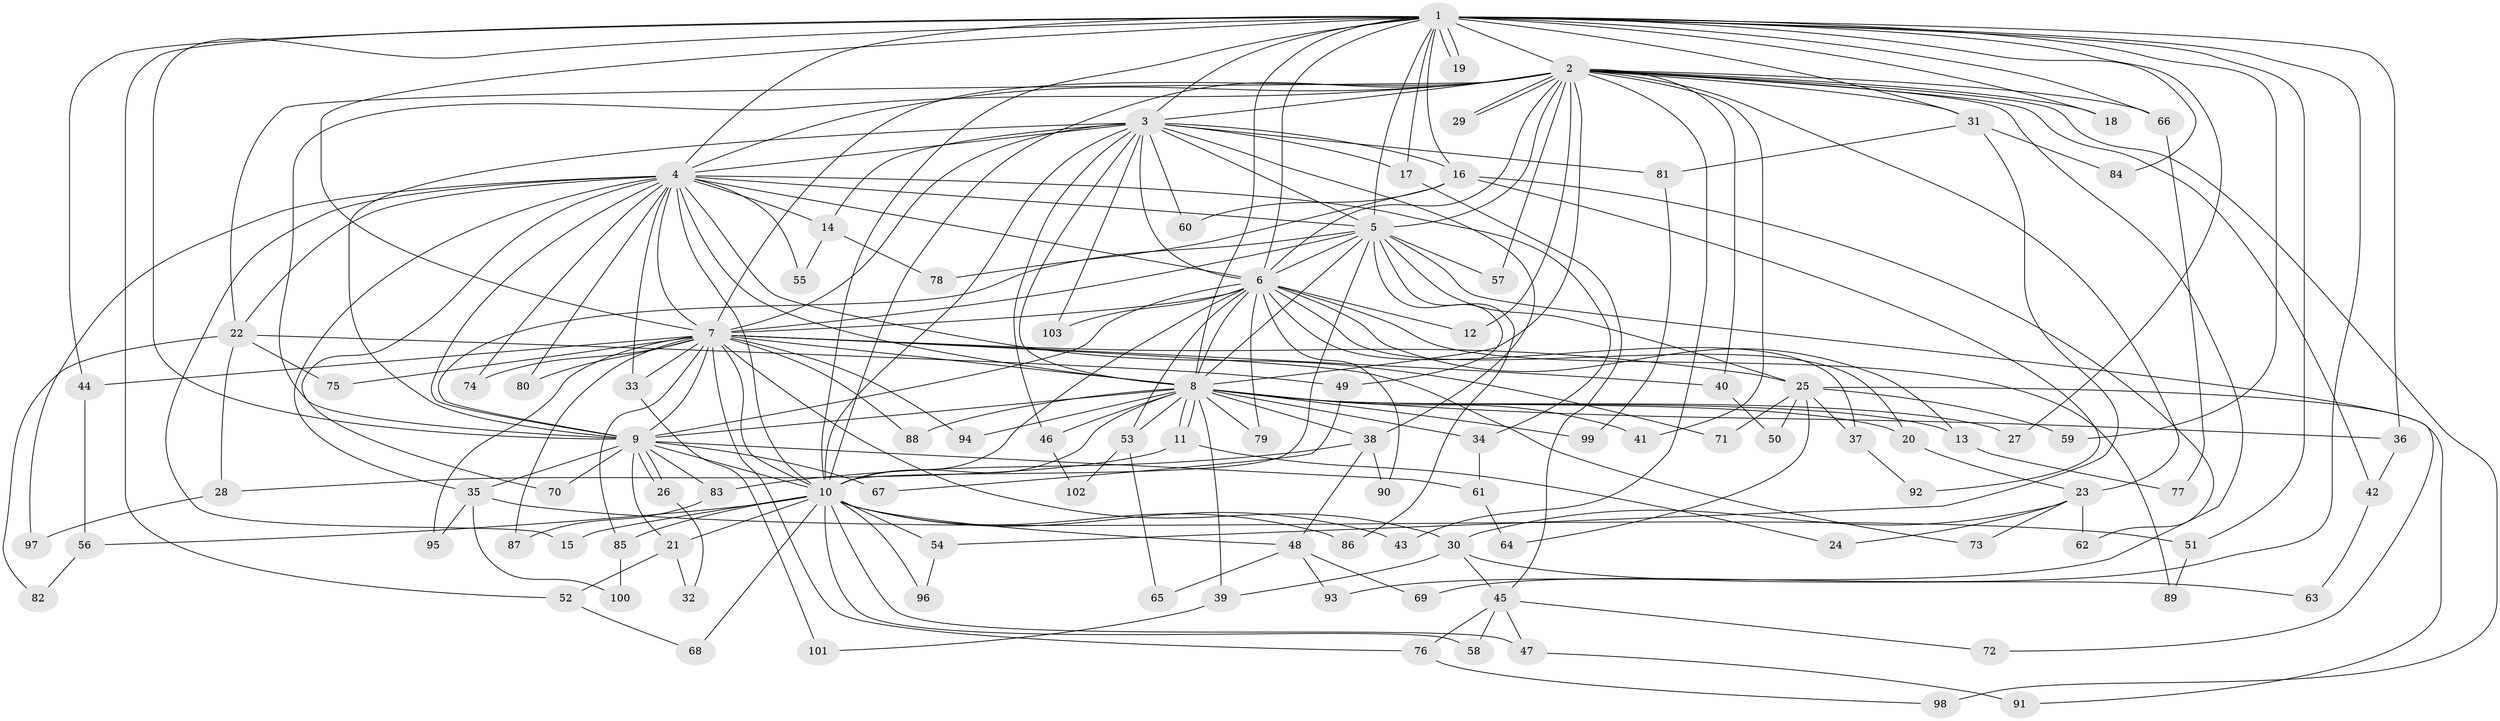 // coarse degree distribution, {12: 0.0136986301369863, 21: 0.0410958904109589, 3: 0.3287671232876712, 2: 0.3287671232876712, 1: 0.0273972602739726, 4: 0.0547945205479452, 5: 0.0684931506849315, 22: 0.0136986301369863, 15: 0.0273972602739726, 8: 0.0136986301369863, 6: 0.0410958904109589, 17: 0.0136986301369863, 16: 0.0136986301369863, 19: 0.0136986301369863}
// Generated by graph-tools (version 1.1) at 2025/36/03/04/25 23:36:36]
// undirected, 103 vertices, 231 edges
graph export_dot {
  node [color=gray90,style=filled];
  1;
  2;
  3;
  4;
  5;
  6;
  7;
  8;
  9;
  10;
  11;
  12;
  13;
  14;
  15;
  16;
  17;
  18;
  19;
  20;
  21;
  22;
  23;
  24;
  25;
  26;
  27;
  28;
  29;
  30;
  31;
  32;
  33;
  34;
  35;
  36;
  37;
  38;
  39;
  40;
  41;
  42;
  43;
  44;
  45;
  46;
  47;
  48;
  49;
  50;
  51;
  52;
  53;
  54;
  55;
  56;
  57;
  58;
  59;
  60;
  61;
  62;
  63;
  64;
  65;
  66;
  67;
  68;
  69;
  70;
  71;
  72;
  73;
  74;
  75;
  76;
  77;
  78;
  79;
  80;
  81;
  82;
  83;
  84;
  85;
  86;
  87;
  88;
  89;
  90;
  91;
  92;
  93;
  94;
  95;
  96;
  97;
  98;
  99;
  100;
  101;
  102;
  103;
  1 -- 2;
  1 -- 3;
  1 -- 4;
  1 -- 5;
  1 -- 6;
  1 -- 7;
  1 -- 8;
  1 -- 9;
  1 -- 10;
  1 -- 16;
  1 -- 17;
  1 -- 18;
  1 -- 19;
  1 -- 19;
  1 -- 27;
  1 -- 31;
  1 -- 36;
  1 -- 44;
  1 -- 51;
  1 -- 52;
  1 -- 59;
  1 -- 66;
  1 -- 69;
  1 -- 84;
  2 -- 3;
  2 -- 4;
  2 -- 5;
  2 -- 6;
  2 -- 7;
  2 -- 8;
  2 -- 9;
  2 -- 10;
  2 -- 12;
  2 -- 18;
  2 -- 22;
  2 -- 23;
  2 -- 29;
  2 -- 29;
  2 -- 31;
  2 -- 40;
  2 -- 41;
  2 -- 42;
  2 -- 43;
  2 -- 57;
  2 -- 66;
  2 -- 93;
  2 -- 98;
  3 -- 4;
  3 -- 5;
  3 -- 6;
  3 -- 7;
  3 -- 8;
  3 -- 9;
  3 -- 10;
  3 -- 14;
  3 -- 16;
  3 -- 17;
  3 -- 38;
  3 -- 46;
  3 -- 60;
  3 -- 81;
  3 -- 103;
  4 -- 5;
  4 -- 6;
  4 -- 7;
  4 -- 8;
  4 -- 9;
  4 -- 10;
  4 -- 14;
  4 -- 15;
  4 -- 22;
  4 -- 33;
  4 -- 34;
  4 -- 35;
  4 -- 55;
  4 -- 70;
  4 -- 71;
  4 -- 74;
  4 -- 80;
  4 -- 97;
  5 -- 6;
  5 -- 7;
  5 -- 8;
  5 -- 9;
  5 -- 10;
  5 -- 25;
  5 -- 49;
  5 -- 57;
  5 -- 72;
  5 -- 86;
  6 -- 7;
  6 -- 8;
  6 -- 9;
  6 -- 10;
  6 -- 12;
  6 -- 13;
  6 -- 20;
  6 -- 37;
  6 -- 53;
  6 -- 79;
  6 -- 89;
  6 -- 90;
  6 -- 103;
  7 -- 8;
  7 -- 9;
  7 -- 10;
  7 -- 25;
  7 -- 30;
  7 -- 33;
  7 -- 40;
  7 -- 44;
  7 -- 73;
  7 -- 74;
  7 -- 75;
  7 -- 76;
  7 -- 80;
  7 -- 85;
  7 -- 87;
  7 -- 88;
  7 -- 94;
  7 -- 95;
  8 -- 9;
  8 -- 10;
  8 -- 11;
  8 -- 11;
  8 -- 13;
  8 -- 20;
  8 -- 27;
  8 -- 34;
  8 -- 36;
  8 -- 38;
  8 -- 39;
  8 -- 41;
  8 -- 46;
  8 -- 53;
  8 -- 79;
  8 -- 88;
  8 -- 94;
  8 -- 99;
  9 -- 10;
  9 -- 21;
  9 -- 26;
  9 -- 26;
  9 -- 35;
  9 -- 61;
  9 -- 67;
  9 -- 70;
  9 -- 83;
  10 -- 15;
  10 -- 21;
  10 -- 43;
  10 -- 47;
  10 -- 48;
  10 -- 54;
  10 -- 56;
  10 -- 58;
  10 -- 68;
  10 -- 85;
  10 -- 86;
  10 -- 96;
  11 -- 24;
  11 -- 28;
  13 -- 77;
  14 -- 55;
  14 -- 78;
  16 -- 60;
  16 -- 62;
  16 -- 78;
  16 -- 92;
  17 -- 45;
  20 -- 23;
  21 -- 32;
  21 -- 52;
  22 -- 28;
  22 -- 49;
  22 -- 75;
  22 -- 82;
  23 -- 24;
  23 -- 30;
  23 -- 62;
  23 -- 73;
  25 -- 37;
  25 -- 50;
  25 -- 59;
  25 -- 64;
  25 -- 71;
  25 -- 91;
  26 -- 32;
  28 -- 97;
  30 -- 39;
  30 -- 45;
  30 -- 63;
  31 -- 54;
  31 -- 81;
  31 -- 84;
  33 -- 101;
  34 -- 61;
  35 -- 51;
  35 -- 95;
  35 -- 100;
  36 -- 42;
  37 -- 92;
  38 -- 48;
  38 -- 83;
  38 -- 90;
  39 -- 101;
  40 -- 50;
  42 -- 63;
  44 -- 56;
  45 -- 47;
  45 -- 58;
  45 -- 72;
  45 -- 76;
  46 -- 102;
  47 -- 91;
  48 -- 65;
  48 -- 69;
  48 -- 93;
  49 -- 67;
  51 -- 89;
  52 -- 68;
  53 -- 65;
  53 -- 102;
  54 -- 96;
  56 -- 82;
  61 -- 64;
  66 -- 77;
  76 -- 98;
  81 -- 99;
  83 -- 87;
  85 -- 100;
}
